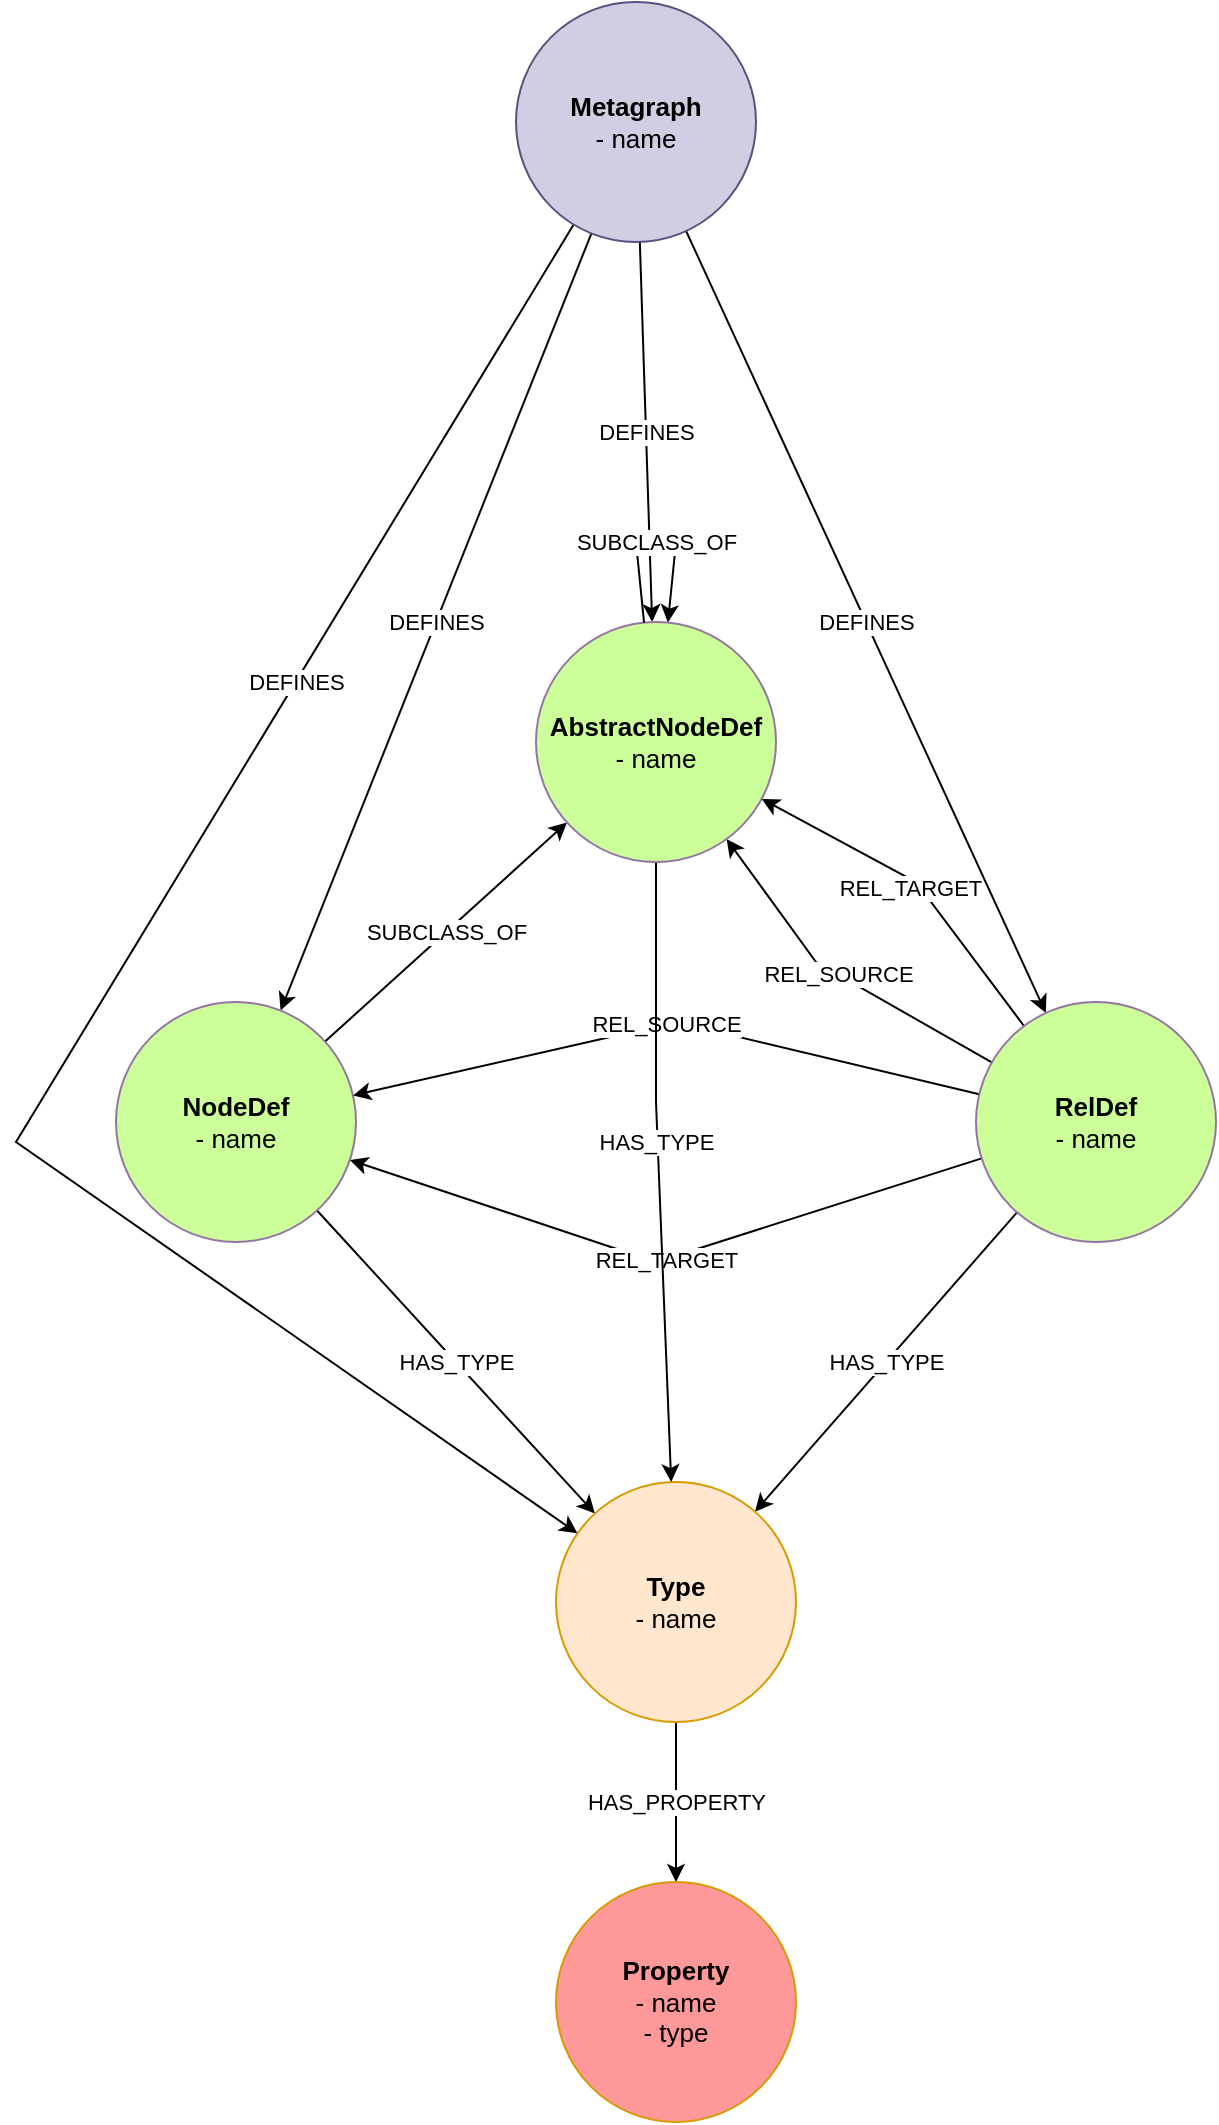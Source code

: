 <mxfile version="15.5.4" type="embed"><diagram id="n8JfrsvoypHBCXLg3i0w" name="Page-1"><mxGraphModel dx="3073" dy="5240" grid="1" gridSize="10" guides="1" tooltips="1" connect="1" arrows="1" fold="1" page="1" pageScale="1" pageWidth="850" pageHeight="1100" math="0" shadow="0"><root><mxCell id="0"/><mxCell id="1" parent="0"/><mxCell id="9" value="DEFINES" style="rounded=0;orthogonalLoop=1;jettySize=auto;html=1;" edge="1" parent="1" source="2" target="3"><mxGeometry relative="1" as="geometry"/></mxCell><mxCell id="10" value="DEFINES" style="edgeStyle=none;rounded=0;orthogonalLoop=1;jettySize=auto;html=1;" edge="1" parent="1" source="2" target="6"><mxGeometry relative="1" as="geometry"/></mxCell><mxCell id="24" value="DEFINES" style="edgeStyle=none;rounded=0;orthogonalLoop=1;jettySize=auto;html=1;" edge="1" parent="1" source="2" target="16"><mxGeometry relative="1" as="geometry"/></mxCell><mxCell id="25" value="DEFINES" style="edgeStyle=none;rounded=0;orthogonalLoop=1;jettySize=auto;html=1;" edge="1" parent="1" source="2" target="7"><mxGeometry x="-0.391" relative="1" as="geometry"><Array as="points"><mxPoint x="1825" y="-1630"/></Array><mxPoint as="offset"/></mxGeometry></mxCell><mxCell id="2" value="&lt;b style=&quot;color: rgb(0 , 0 , 0) ; font-size: 13px&quot;&gt;Metagraph&lt;br&gt;&lt;/b&gt;&lt;span style=&quot;color: rgb(0 , 0 , 0) ; font-size: 13px&quot;&gt;- name&lt;/span&gt;&lt;font style=&quot;font-size: 13px&quot; color=&quot;#000000&quot;&gt;&lt;br&gt;&lt;/font&gt;" style="ellipse;whiteSpace=wrap;html=1;aspect=fixed;direction=west;strokeColor=#56517e;fillColor=#d0cee2;" vertex="1" parent="1"><mxGeometry x="2075" y="-2200" width="120" height="120" as="geometry"/></mxCell><mxCell id="11" value="HAS_TYPE" style="edgeStyle=none;rounded=0;orthogonalLoop=1;jettySize=auto;html=1;" edge="1" parent="1" source="3" target="7"><mxGeometry relative="1" as="geometry"/></mxCell><mxCell id="17" value="SUBCLASS_OF" style="edgeStyle=none;rounded=0;orthogonalLoop=1;jettySize=auto;html=1;" edge="1" parent="1" source="3" target="16"><mxGeometry relative="1" as="geometry"/></mxCell><mxCell id="3" value="&lt;b&gt;&lt;font style=&quot;font-size: 13px&quot; color=&quot;#000000&quot;&gt;NodeDef&lt;br&gt;&lt;/font&gt;&lt;/b&gt;&lt;span style=&quot;color: rgb(0 , 0 , 0) ; font-size: 13px&quot;&gt;- name&lt;/span&gt;&lt;font color=&quot;#000000&quot;&gt;&lt;br&gt;&lt;/font&gt;" style="ellipse;whiteSpace=wrap;html=1;aspect=fixed;direction=west;strokeColor=#9673a6;fillColor=#CCFF99;" vertex="1" parent="1"><mxGeometry x="1875" y="-1700" width="120" height="120" as="geometry"/></mxCell><mxCell id="4" value="REL_SOURCE" style="edgeStyle=none;html=1;" edge="1" parent="1" source="6" target="3"><mxGeometry relative="1" as="geometry"><Array as="points"><mxPoint x="2155" y="-1690"/></Array></mxGeometry></mxCell><mxCell id="5" value="REL_TARGET" style="edgeStyle=none;html=1;" edge="1" parent="1" source="6" target="3"><mxGeometry relative="1" as="geometry"><Array as="points"><mxPoint x="2145" y="-1570"/></Array></mxGeometry></mxCell><mxCell id="13" value="HAS_TYPE" style="edgeStyle=none;rounded=0;orthogonalLoop=1;jettySize=auto;html=1;" edge="1" parent="1" source="6" target="7"><mxGeometry relative="1" as="geometry"/></mxCell><mxCell id="22" value="REL_SOURCE" style="edgeStyle=none;rounded=0;orthogonalLoop=1;jettySize=auto;html=1;" edge="1" parent="1" source="6" target="16"><mxGeometry relative="1" as="geometry"><Array as="points"><mxPoint x="2225" y="-1720"/></Array></mxGeometry></mxCell><mxCell id="23" value="REL_TARGET" style="edgeStyle=none;rounded=0;orthogonalLoop=1;jettySize=auto;html=1;" edge="1" parent="1" source="6" target="16"><mxGeometry x="0.031" y="4" relative="1" as="geometry"><Array as="points"><mxPoint x="2275" y="-1760"/></Array><mxPoint as="offset"/></mxGeometry></mxCell><mxCell id="6" value="&lt;b&gt;&lt;font style=&quot;font-size: 13px&quot; color=&quot;#000000&quot;&gt;RelDef&lt;br&gt;&lt;/font&gt;&lt;/b&gt;&lt;span style=&quot;color: rgb(0 , 0 , 0) ; font-size: 13px&quot;&gt;- name&lt;/span&gt;&lt;b&gt;&lt;font style=&quot;font-size: 13px&quot; color=&quot;#000000&quot;&gt;&lt;br&gt;&lt;/font&gt;&lt;/b&gt;" style="ellipse;whiteSpace=wrap;html=1;aspect=fixed;direction=west;strokeColor=#9673a6;fillColor=#CCFF99;" vertex="1" parent="1"><mxGeometry x="2305" y="-1700" width="120" height="120" as="geometry"/></mxCell><mxCell id="14" value="HAS_PROPERTY" style="edgeStyle=none;rounded=0;orthogonalLoop=1;jettySize=auto;html=1;" edge="1" parent="1" source="7" target="8"><mxGeometry relative="1" as="geometry"/></mxCell><mxCell id="7" value="&lt;font color=&quot;#000000&quot;&gt;&lt;b style=&quot;font-size: 13px&quot;&gt;Type&lt;/b&gt;&lt;br&gt;&lt;span style=&quot;font-size: 13px&quot;&gt;- name&lt;/span&gt;&lt;br&gt;&lt;/font&gt;" style="ellipse;whiteSpace=wrap;html=1;aspect=fixed;direction=west;fillColor=#ffe6cc;strokeColor=#d79b00;" vertex="1" parent="1"><mxGeometry x="2095" y="-1460" width="120" height="120" as="geometry"/></mxCell><mxCell id="8" value="&lt;font style=&quot;font-size: 13px&quot; color=&quot;#000000&quot;&gt;&lt;b&gt;Property&lt;br&gt;&lt;/b&gt;&lt;/font&gt;&lt;span style=&quot;color: rgb(0 , 0 , 0) ; font-size: 13px&quot;&gt;- name&lt;br&gt;&lt;/span&gt;&lt;span style=&quot;color: rgb(0 , 0 , 0) ; font-size: 13px&quot;&gt;- type&lt;/span&gt;&lt;font style=&quot;font-size: 13px&quot; color=&quot;#000000&quot;&gt;&lt;br&gt;&lt;/font&gt;" style="ellipse;whiteSpace=wrap;html=1;aspect=fixed;direction=west;strokeColor=#d79b00;fillColor=#FF9999;" vertex="1" parent="1"><mxGeometry x="2095" y="-1260" width="120" height="120" as="geometry"/></mxCell><mxCell id="19" value="HAS_TYPE" style="rounded=0;orthogonalLoop=1;jettySize=auto;html=1;" edge="1" parent="1" source="16" target="7"><mxGeometry x="-0.098" y="-1" relative="1" as="geometry"><Array as="points"><mxPoint x="2145" y="-1650"/></Array><mxPoint as="offset"/></mxGeometry></mxCell><mxCell id="16" value="&lt;b&gt;&lt;font style=&quot;font-size: 13px&quot; color=&quot;#000000&quot;&gt;AbstractNodeDef&lt;br&gt;&lt;/font&gt;&lt;/b&gt;&lt;span style=&quot;color: rgb(0 , 0 , 0) ; font-size: 13px&quot;&gt;- name&lt;/span&gt;&lt;font color=&quot;#000000&quot;&gt;&lt;br&gt;&lt;/font&gt;" style="ellipse;whiteSpace=wrap;html=1;aspect=fixed;direction=west;strokeColor=#9673a6;fillColor=#CCFF99;" vertex="1" parent="1"><mxGeometry x="2085" y="-1890" width="120" height="120" as="geometry"/></mxCell><mxCell id="21" value="SUBCLASS_OF" style="edgeStyle=none;rounded=0;orthogonalLoop=1;jettySize=auto;html=1;" edge="1" parent="1" source="16" target="16"><mxGeometry relative="1" as="geometry"><Array as="points"><mxPoint x="2145" y="-1930"/></Array></mxGeometry></mxCell></root></mxGraphModel></diagram></mxfile>